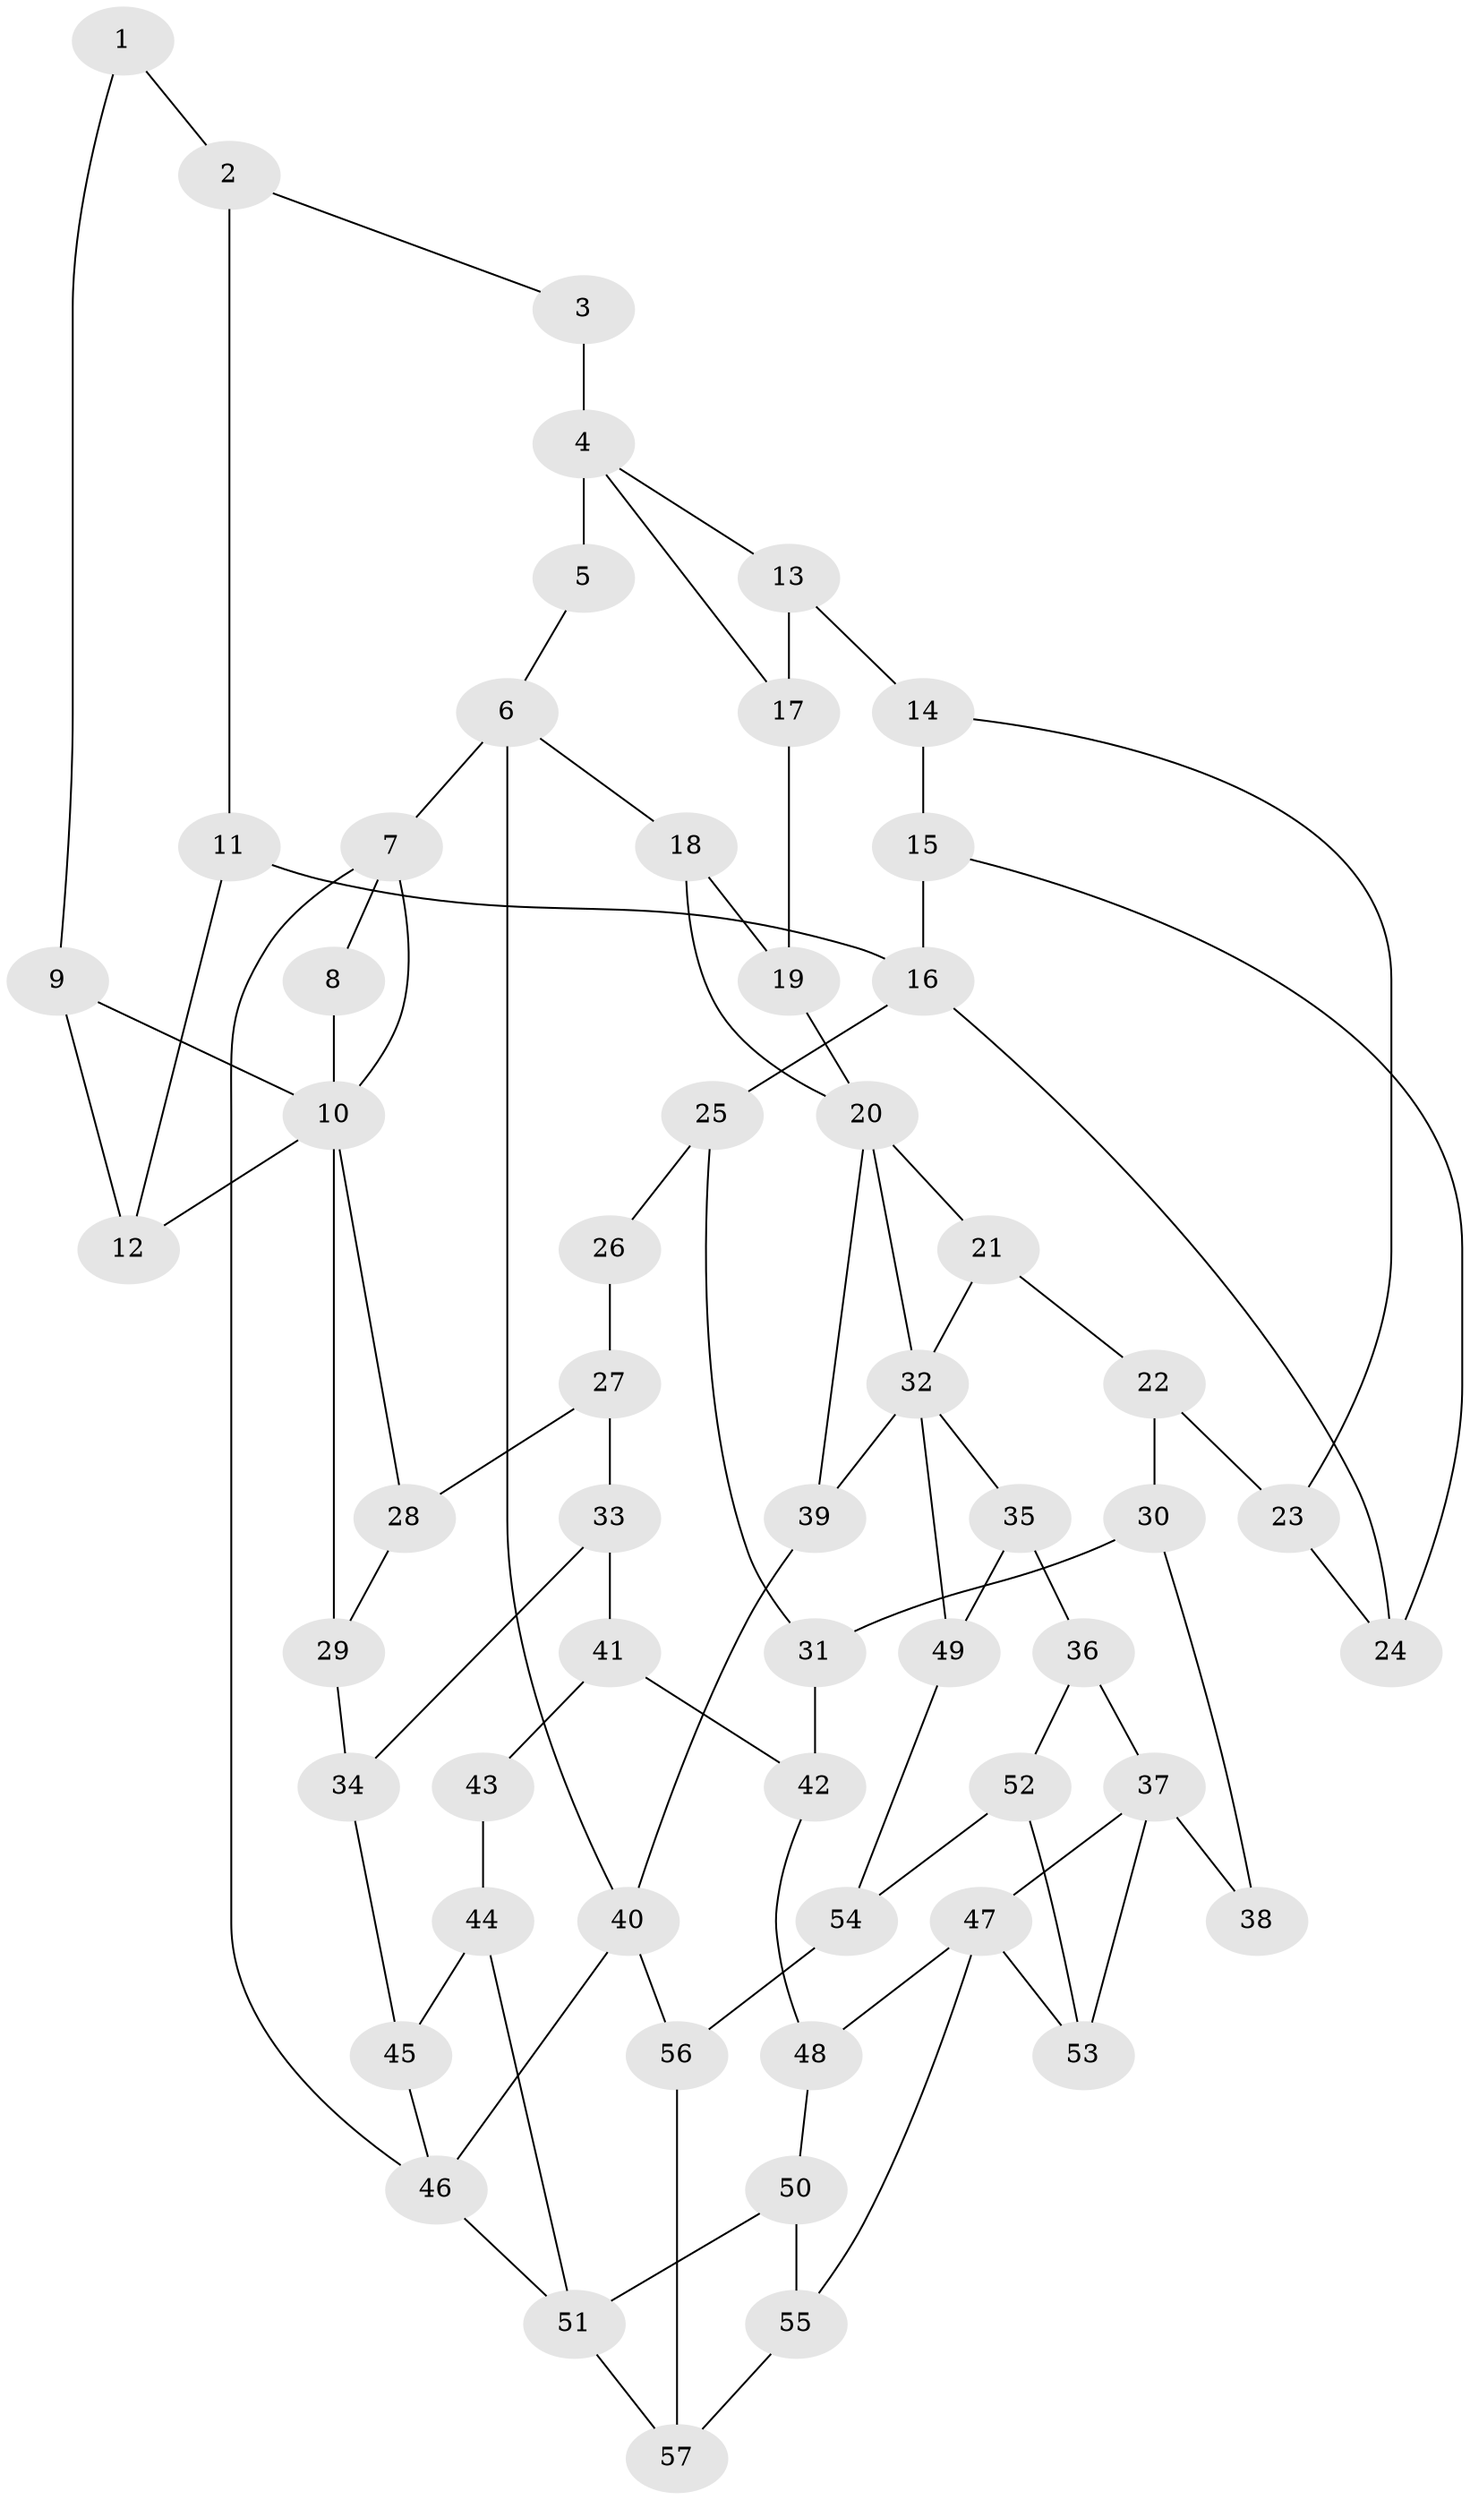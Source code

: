 // original degree distribution, {3: 0.0375, 4: 0.2375, 6: 0.2375, 5: 0.4875}
// Generated by graph-tools (version 1.1) at 2025/54/03/04/25 22:54:28]
// undirected, 57 vertices, 90 edges
graph export_dot {
  node [color=gray90,style=filled];
  1;
  2;
  3;
  4;
  5;
  6;
  7;
  8;
  9;
  10;
  11;
  12;
  13;
  14;
  15;
  16;
  17;
  18;
  19;
  20;
  21;
  22;
  23;
  24;
  25;
  26;
  27;
  28;
  29;
  30;
  31;
  32;
  33;
  34;
  35;
  36;
  37;
  38;
  39;
  40;
  41;
  42;
  43;
  44;
  45;
  46;
  47;
  48;
  49;
  50;
  51;
  52;
  53;
  54;
  55;
  56;
  57;
  1 -- 2 [weight=1.0];
  1 -- 9 [weight=1.0];
  2 -- 3 [weight=1.0];
  2 -- 11 [weight=1.0];
  3 -- 4 [weight=2.0];
  4 -- 5 [weight=2.0];
  4 -- 13 [weight=1.0];
  4 -- 17 [weight=1.0];
  5 -- 6 [weight=1.0];
  6 -- 7 [weight=1.0];
  6 -- 18 [weight=1.0];
  6 -- 40 [weight=1.0];
  7 -- 8 [weight=1.0];
  7 -- 10 [weight=1.0];
  7 -- 46 [weight=1.0];
  8 -- 10 [weight=1.0];
  9 -- 10 [weight=1.0];
  9 -- 12 [weight=1.0];
  10 -- 12 [weight=1.0];
  10 -- 28 [weight=1.0];
  10 -- 29 [weight=1.0];
  11 -- 12 [weight=1.0];
  11 -- 16 [weight=1.0];
  13 -- 14 [weight=1.0];
  13 -- 17 [weight=1.0];
  14 -- 15 [weight=1.0];
  14 -- 23 [weight=1.0];
  15 -- 16 [weight=1.0];
  15 -- 24 [weight=1.0];
  16 -- 24 [weight=1.0];
  16 -- 25 [weight=1.0];
  17 -- 19 [weight=1.0];
  18 -- 19 [weight=1.0];
  18 -- 20 [weight=1.0];
  19 -- 20 [weight=1.0];
  20 -- 21 [weight=1.0];
  20 -- 32 [weight=2.0];
  20 -- 39 [weight=1.0];
  21 -- 22 [weight=1.0];
  21 -- 32 [weight=1.0];
  22 -- 23 [weight=1.0];
  22 -- 30 [weight=1.0];
  23 -- 24 [weight=1.0];
  25 -- 26 [weight=1.0];
  25 -- 31 [weight=1.0];
  26 -- 27 [weight=1.0];
  27 -- 28 [weight=1.0];
  27 -- 33 [weight=1.0];
  28 -- 29 [weight=1.0];
  29 -- 34 [weight=1.0];
  30 -- 31 [weight=1.0];
  30 -- 38 [weight=1.0];
  31 -- 42 [weight=1.0];
  32 -- 35 [weight=1.0];
  32 -- 39 [weight=1.0];
  32 -- 49 [weight=1.0];
  33 -- 34 [weight=1.0];
  33 -- 41 [weight=1.0];
  34 -- 45 [weight=1.0];
  35 -- 36 [weight=1.0];
  35 -- 49 [weight=1.0];
  36 -- 37 [weight=1.0];
  36 -- 52 [weight=1.0];
  37 -- 38 [weight=2.0];
  37 -- 47 [weight=2.0];
  37 -- 53 [weight=1.0];
  39 -- 40 [weight=1.0];
  40 -- 46 [weight=1.0];
  40 -- 56 [weight=1.0];
  41 -- 42 [weight=1.0];
  41 -- 43 [weight=2.0];
  42 -- 48 [weight=1.0];
  43 -- 44 [weight=1.0];
  44 -- 45 [weight=1.0];
  44 -- 51 [weight=1.0];
  45 -- 46 [weight=1.0];
  46 -- 51 [weight=1.0];
  47 -- 48 [weight=1.0];
  47 -- 53 [weight=1.0];
  47 -- 55 [weight=1.0];
  48 -- 50 [weight=1.0];
  49 -- 54 [weight=1.0];
  50 -- 51 [weight=1.0];
  50 -- 55 [weight=1.0];
  51 -- 57 [weight=1.0];
  52 -- 53 [weight=1.0];
  52 -- 54 [weight=1.0];
  54 -- 56 [weight=1.0];
  55 -- 57 [weight=1.0];
  56 -- 57 [weight=1.0];
}
